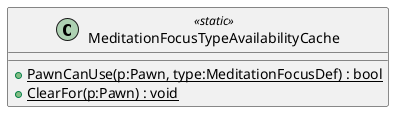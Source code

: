 @startuml
class MeditationFocusTypeAvailabilityCache <<static>> {
    + {static} PawnCanUse(p:Pawn, type:MeditationFocusDef) : bool
    + {static} ClearFor(p:Pawn) : void
}
@enduml
